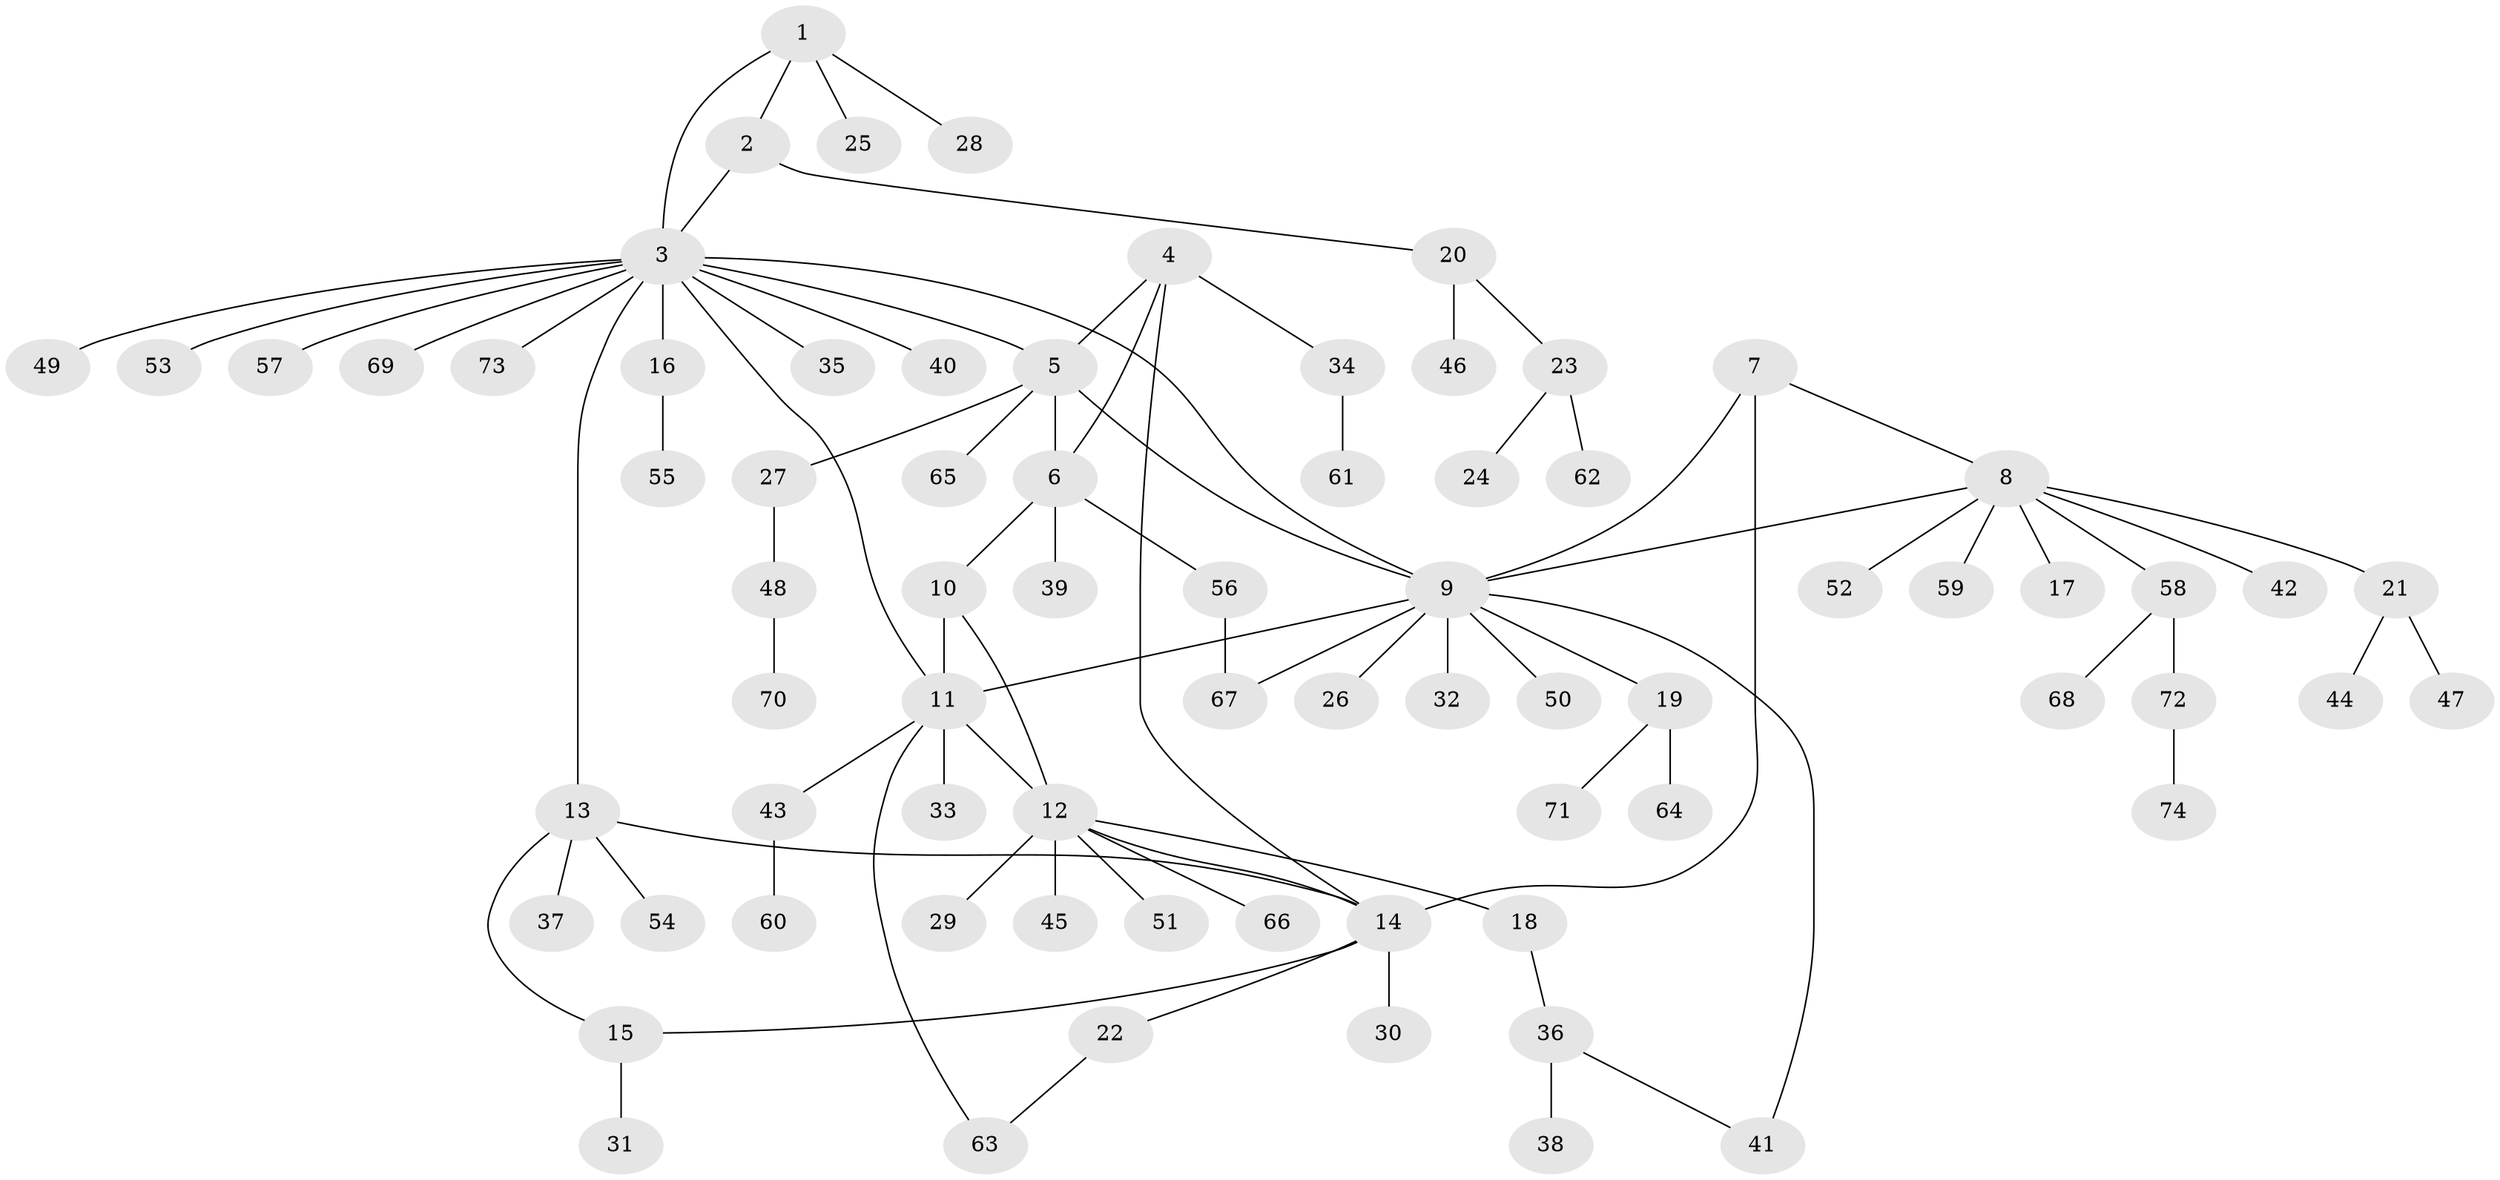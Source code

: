 // Generated by graph-tools (version 1.1) at 2025/15/03/09/25 04:15:53]
// undirected, 74 vertices, 87 edges
graph export_dot {
graph [start="1"]
  node [color=gray90,style=filled];
  1;
  2;
  3;
  4;
  5;
  6;
  7;
  8;
  9;
  10;
  11;
  12;
  13;
  14;
  15;
  16;
  17;
  18;
  19;
  20;
  21;
  22;
  23;
  24;
  25;
  26;
  27;
  28;
  29;
  30;
  31;
  32;
  33;
  34;
  35;
  36;
  37;
  38;
  39;
  40;
  41;
  42;
  43;
  44;
  45;
  46;
  47;
  48;
  49;
  50;
  51;
  52;
  53;
  54;
  55;
  56;
  57;
  58;
  59;
  60;
  61;
  62;
  63;
  64;
  65;
  66;
  67;
  68;
  69;
  70;
  71;
  72;
  73;
  74;
  1 -- 2;
  1 -- 3;
  1 -- 25;
  1 -- 28;
  2 -- 3;
  2 -- 20;
  3 -- 5;
  3 -- 9;
  3 -- 11;
  3 -- 13;
  3 -- 16;
  3 -- 35;
  3 -- 40;
  3 -- 49;
  3 -- 53;
  3 -- 57;
  3 -- 69;
  3 -- 73;
  4 -- 5;
  4 -- 6;
  4 -- 14;
  4 -- 34;
  5 -- 6;
  5 -- 9;
  5 -- 27;
  5 -- 65;
  6 -- 10;
  6 -- 39;
  6 -- 56;
  7 -- 8;
  7 -- 9;
  7 -- 14;
  8 -- 9;
  8 -- 17;
  8 -- 21;
  8 -- 42;
  8 -- 52;
  8 -- 58;
  8 -- 59;
  9 -- 11;
  9 -- 19;
  9 -- 26;
  9 -- 32;
  9 -- 41;
  9 -- 50;
  9 -- 67;
  10 -- 11;
  10 -- 12;
  11 -- 12;
  11 -- 33;
  11 -- 43;
  11 -- 63;
  12 -- 14;
  12 -- 18;
  12 -- 29;
  12 -- 45;
  12 -- 51;
  12 -- 66;
  13 -- 14;
  13 -- 15;
  13 -- 37;
  13 -- 54;
  14 -- 15;
  14 -- 22;
  14 -- 30;
  15 -- 31;
  16 -- 55;
  18 -- 36;
  19 -- 64;
  19 -- 71;
  20 -- 23;
  20 -- 46;
  21 -- 44;
  21 -- 47;
  22 -- 63;
  23 -- 24;
  23 -- 62;
  27 -- 48;
  34 -- 61;
  36 -- 38;
  36 -- 41;
  43 -- 60;
  48 -- 70;
  56 -- 67;
  58 -- 68;
  58 -- 72;
  72 -- 74;
}
